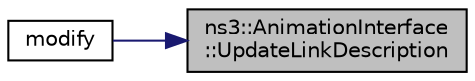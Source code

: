 digraph "ns3::AnimationInterface::UpdateLinkDescription"
{
 // LATEX_PDF_SIZE
  edge [fontname="Helvetica",fontsize="10",labelfontname="Helvetica",labelfontsize="10"];
  node [fontname="Helvetica",fontsize="10",shape=record];
  rankdir="RL";
  Node1 [label="ns3::AnimationInterface\l::UpdateLinkDescription",height=0.2,width=0.4,color="black", fillcolor="grey75", style="filled", fontcolor="black",tooltip="Helper function to update the description for a link."];
  Node1 -> Node2 [dir="back",color="midnightblue",fontsize="10",style="solid",fontname="Helvetica"];
  Node2 [label="modify",height=0.2,width=0.4,color="black", fillcolor="white", style="filled",URL="$colors-link-description_8cc.html#a7a2a3abb755d0d1a31414355520d054b",tooltip=" "];
}

